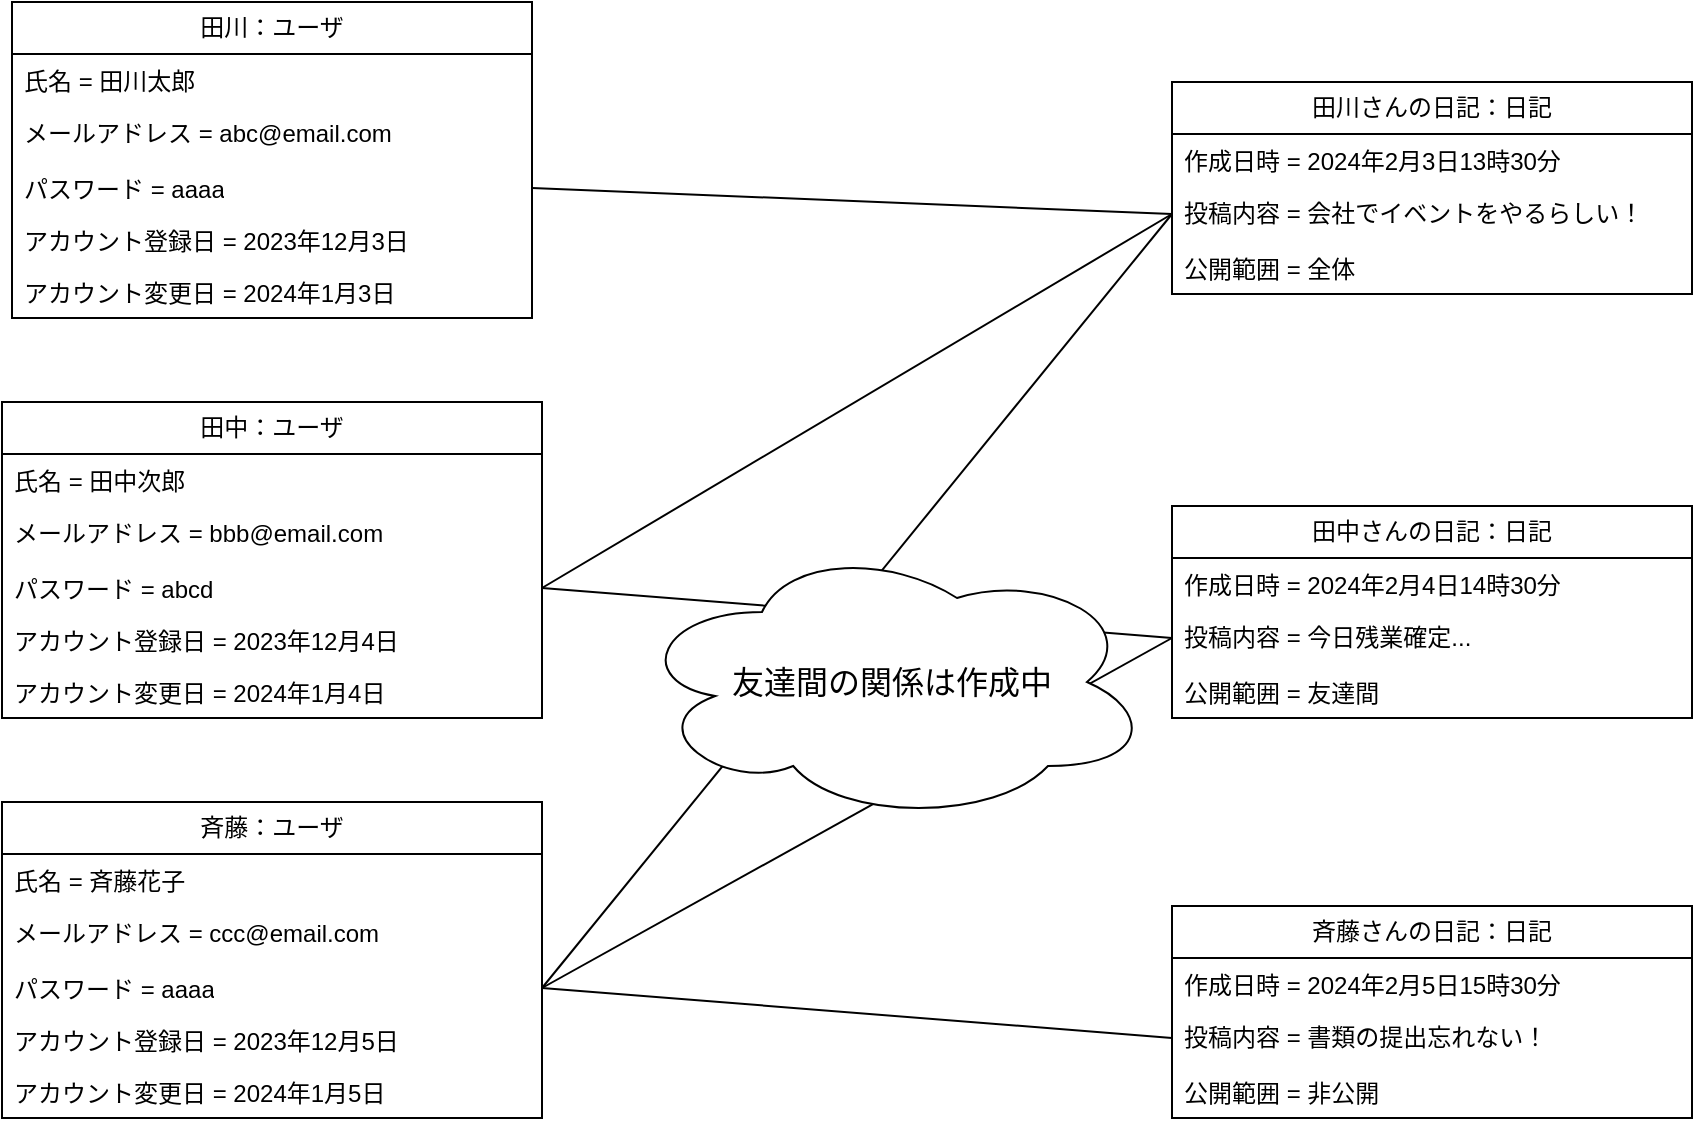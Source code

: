 <mxfile version="22.1.11" type="device">
  <diagram name="ページ1" id="riSVBeFmMrVej5-FhOZP">
    <mxGraphModel dx="1089" dy="1117" grid="1" gridSize="10" guides="1" tooltips="1" connect="1" arrows="1" fold="1" page="0" pageScale="1" pageWidth="827" pageHeight="1169" math="0" shadow="0">
      <root>
        <mxCell id="0" />
        <mxCell id="1" parent="0" />
        <mxCell id="CRwQtwmsNH5E5zE7e5ZG-1" value="田川：ユーザ" style="swimlane;fontStyle=0;childLayout=stackLayout;horizontal=1;startSize=26;fillColor=none;horizontalStack=0;resizeParent=1;resizeParentMax=0;resizeLast=0;collapsible=1;marginBottom=0;whiteSpace=wrap;html=1;" parent="1" vertex="1">
          <mxGeometry x="-100" y="-240" width="260" height="158" as="geometry" />
        </mxCell>
        <mxCell id="CRwQtwmsNH5E5zE7e5ZG-2" value="氏名 = 田川太郎" style="text;strokeColor=none;fillColor=none;align=left;verticalAlign=top;spacingLeft=4;spacingRight=4;overflow=hidden;rotatable=0;points=[[0,0.5],[1,0.5]];portConstraint=eastwest;whiteSpace=wrap;html=1;" parent="CRwQtwmsNH5E5zE7e5ZG-1" vertex="1">
          <mxGeometry y="26" width="260" height="26" as="geometry" />
        </mxCell>
        <mxCell id="CRwQtwmsNH5E5zE7e5ZG-3" value="メールアドレス = abc@email.com" style="text;strokeColor=none;fillColor=none;align=left;verticalAlign=top;spacingLeft=4;spacingRight=4;overflow=hidden;rotatable=0;points=[[0,0.5],[1,0.5]];portConstraint=eastwest;whiteSpace=wrap;html=1;" parent="CRwQtwmsNH5E5zE7e5ZG-1" vertex="1">
          <mxGeometry y="52" width="260" height="28" as="geometry" />
        </mxCell>
        <mxCell id="CRwQtwmsNH5E5zE7e5ZG-4" value="パスワード = aaaa" style="text;strokeColor=none;fillColor=none;align=left;verticalAlign=top;spacingLeft=4;spacingRight=4;overflow=hidden;rotatable=0;points=[[0,0.5],[1,0.5]];portConstraint=eastwest;whiteSpace=wrap;html=1;" parent="CRwQtwmsNH5E5zE7e5ZG-1" vertex="1">
          <mxGeometry y="80" width="260" height="26" as="geometry" />
        </mxCell>
        <mxCell id="CRwQtwmsNH5E5zE7e5ZG-5" value="アカウント登録日 = 2023年12月3日" style="text;strokeColor=none;fillColor=none;align=left;verticalAlign=top;spacingLeft=4;spacingRight=4;overflow=hidden;rotatable=0;points=[[0,0.5],[1,0.5]];portConstraint=eastwest;whiteSpace=wrap;html=1;" parent="CRwQtwmsNH5E5zE7e5ZG-1" vertex="1">
          <mxGeometry y="106" width="260" height="26" as="geometry" />
        </mxCell>
        <mxCell id="CRwQtwmsNH5E5zE7e5ZG-6" value="アカウント変更日 = 2024年1月3日" style="text;strokeColor=none;fillColor=none;align=left;verticalAlign=top;spacingLeft=4;spacingRight=4;overflow=hidden;rotatable=0;points=[[0,0.5],[1,0.5]];portConstraint=eastwest;whiteSpace=wrap;html=1;" parent="CRwQtwmsNH5E5zE7e5ZG-1" vertex="1">
          <mxGeometry y="132" width="260" height="26" as="geometry" />
        </mxCell>
        <mxCell id="CRwQtwmsNH5E5zE7e5ZG-7" value="田中：ユーザ" style="swimlane;fontStyle=0;childLayout=stackLayout;horizontal=1;startSize=26;fillColor=none;horizontalStack=0;resizeParent=1;resizeParentMax=0;resizeLast=0;collapsible=1;marginBottom=0;whiteSpace=wrap;html=1;" parent="1" vertex="1">
          <mxGeometry x="-105" y="-40" width="270" height="158" as="geometry" />
        </mxCell>
        <mxCell id="CRwQtwmsNH5E5zE7e5ZG-8" value="氏名 = 田中次郎" style="text;strokeColor=none;fillColor=none;align=left;verticalAlign=top;spacingLeft=4;spacingRight=4;overflow=hidden;rotatable=0;points=[[0,0.5],[1,0.5]];portConstraint=eastwest;whiteSpace=wrap;html=1;" parent="CRwQtwmsNH5E5zE7e5ZG-7" vertex="1">
          <mxGeometry y="26" width="270" height="26" as="geometry" />
        </mxCell>
        <mxCell id="CRwQtwmsNH5E5zE7e5ZG-9" value="メールアドレス = bbb@email.com" style="text;strokeColor=none;fillColor=none;align=left;verticalAlign=top;spacingLeft=4;spacingRight=4;overflow=hidden;rotatable=0;points=[[0,0.5],[1,0.5]];portConstraint=eastwest;whiteSpace=wrap;html=1;" parent="CRwQtwmsNH5E5zE7e5ZG-7" vertex="1">
          <mxGeometry y="52" width="270" height="28" as="geometry" />
        </mxCell>
        <mxCell id="CRwQtwmsNH5E5zE7e5ZG-10" value="パスワード = abcd" style="text;strokeColor=none;fillColor=none;align=left;verticalAlign=top;spacingLeft=4;spacingRight=4;overflow=hidden;rotatable=0;points=[[0,0.5],[1,0.5]];portConstraint=eastwest;whiteSpace=wrap;html=1;" parent="CRwQtwmsNH5E5zE7e5ZG-7" vertex="1">
          <mxGeometry y="80" width="270" height="26" as="geometry" />
        </mxCell>
        <mxCell id="CRwQtwmsNH5E5zE7e5ZG-11" value="アカウント登録日 = 2023年12月4日" style="text;strokeColor=none;fillColor=none;align=left;verticalAlign=top;spacingLeft=4;spacingRight=4;overflow=hidden;rotatable=0;points=[[0,0.5],[1,0.5]];portConstraint=eastwest;whiteSpace=wrap;html=1;" parent="CRwQtwmsNH5E5zE7e5ZG-7" vertex="1">
          <mxGeometry y="106" width="270" height="26" as="geometry" />
        </mxCell>
        <mxCell id="CRwQtwmsNH5E5zE7e5ZG-12" value="アカウント変更日 = 2024年1月4日" style="text;strokeColor=none;fillColor=none;align=left;verticalAlign=top;spacingLeft=4;spacingRight=4;overflow=hidden;rotatable=0;points=[[0,0.5],[1,0.5]];portConstraint=eastwest;whiteSpace=wrap;html=1;" parent="CRwQtwmsNH5E5zE7e5ZG-7" vertex="1">
          <mxGeometry y="132" width="270" height="26" as="geometry" />
        </mxCell>
        <mxCell id="CRwQtwmsNH5E5zE7e5ZG-13" value="斉藤：ユーザ" style="swimlane;fontStyle=0;childLayout=stackLayout;horizontal=1;startSize=26;fillColor=none;horizontalStack=0;resizeParent=1;resizeParentMax=0;resizeLast=0;collapsible=1;marginBottom=0;whiteSpace=wrap;html=1;" parent="1" vertex="1">
          <mxGeometry x="-105" y="160" width="270" height="158" as="geometry" />
        </mxCell>
        <mxCell id="CRwQtwmsNH5E5zE7e5ZG-14" value="氏名 = 斉藤花子" style="text;strokeColor=none;fillColor=none;align=left;verticalAlign=top;spacingLeft=4;spacingRight=4;overflow=hidden;rotatable=0;points=[[0,0.5],[1,0.5]];portConstraint=eastwest;whiteSpace=wrap;html=1;" parent="CRwQtwmsNH5E5zE7e5ZG-13" vertex="1">
          <mxGeometry y="26" width="270" height="26" as="geometry" />
        </mxCell>
        <mxCell id="CRwQtwmsNH5E5zE7e5ZG-15" value="メールアドレス = ccc@email.com" style="text;strokeColor=none;fillColor=none;align=left;verticalAlign=top;spacingLeft=4;spacingRight=4;overflow=hidden;rotatable=0;points=[[0,0.5],[1,0.5]];portConstraint=eastwest;whiteSpace=wrap;html=1;" parent="CRwQtwmsNH5E5zE7e5ZG-13" vertex="1">
          <mxGeometry y="52" width="270" height="28" as="geometry" />
        </mxCell>
        <mxCell id="CRwQtwmsNH5E5zE7e5ZG-16" value="パスワード = aaaa" style="text;strokeColor=none;fillColor=none;align=left;verticalAlign=top;spacingLeft=4;spacingRight=4;overflow=hidden;rotatable=0;points=[[0,0.5],[1,0.5]];portConstraint=eastwest;whiteSpace=wrap;html=1;" parent="CRwQtwmsNH5E5zE7e5ZG-13" vertex="1">
          <mxGeometry y="80" width="270" height="26" as="geometry" />
        </mxCell>
        <mxCell id="CRwQtwmsNH5E5zE7e5ZG-17" value="アカウント登録日 = 2023年12月5日" style="text;strokeColor=none;fillColor=none;align=left;verticalAlign=top;spacingLeft=4;spacingRight=4;overflow=hidden;rotatable=0;points=[[0,0.5],[1,0.5]];portConstraint=eastwest;whiteSpace=wrap;html=1;" parent="CRwQtwmsNH5E5zE7e5ZG-13" vertex="1">
          <mxGeometry y="106" width="270" height="26" as="geometry" />
        </mxCell>
        <mxCell id="CRwQtwmsNH5E5zE7e5ZG-18" value="アカウント変更日 = 2024年1月5日" style="text;strokeColor=none;fillColor=none;align=left;verticalAlign=top;spacingLeft=4;spacingRight=4;overflow=hidden;rotatable=0;points=[[0,0.5],[1,0.5]];portConstraint=eastwest;whiteSpace=wrap;html=1;" parent="CRwQtwmsNH5E5zE7e5ZG-13" vertex="1">
          <mxGeometry y="132" width="270" height="26" as="geometry" />
        </mxCell>
        <mxCell id="Rn3ytvov92WmOWu4cLF2-1" value="田川さんの日記：日記" style="swimlane;fontStyle=0;childLayout=stackLayout;horizontal=1;startSize=26;fillColor=none;horizontalStack=0;resizeParent=1;resizeParentMax=0;resizeLast=0;collapsible=1;marginBottom=0;whiteSpace=wrap;html=1;" parent="1" vertex="1">
          <mxGeometry x="480" y="-200" width="260" height="106" as="geometry" />
        </mxCell>
        <mxCell id="Rn3ytvov92WmOWu4cLF2-2" value="作成日時 =&amp;nbsp;2024年2月3日13時30分" style="text;strokeColor=none;fillColor=none;align=left;verticalAlign=top;spacingLeft=4;spacingRight=4;overflow=hidden;rotatable=0;points=[[0,0.5],[1,0.5]];portConstraint=eastwest;whiteSpace=wrap;html=1;" parent="Rn3ytvov92WmOWu4cLF2-1" vertex="1">
          <mxGeometry y="26" width="260" height="26" as="geometry" />
        </mxCell>
        <mxCell id="Rn3ytvov92WmOWu4cLF2-3" value="投稿内容 =&amp;nbsp;会社でイベントをやるらしい！" style="text;strokeColor=none;fillColor=none;align=left;verticalAlign=top;spacingLeft=4;spacingRight=4;overflow=hidden;rotatable=0;points=[[0,0.5],[1,0.5]];portConstraint=eastwest;whiteSpace=wrap;html=1;" parent="Rn3ytvov92WmOWu4cLF2-1" vertex="1">
          <mxGeometry y="52" width="260" height="28" as="geometry" />
        </mxCell>
        <mxCell id="Rn3ytvov92WmOWu4cLF2-4" value="公開範囲 = 全体" style="text;strokeColor=none;fillColor=none;align=left;verticalAlign=top;spacingLeft=4;spacingRight=4;overflow=hidden;rotatable=0;points=[[0,0.5],[1,0.5]];portConstraint=eastwest;whiteSpace=wrap;html=1;" parent="Rn3ytvov92WmOWu4cLF2-1" vertex="1">
          <mxGeometry y="80" width="260" height="26" as="geometry" />
        </mxCell>
        <mxCell id="Rn3ytvov92WmOWu4cLF2-7" value="田中さんの日記：日記" style="swimlane;fontStyle=0;childLayout=stackLayout;horizontal=1;startSize=26;fillColor=none;horizontalStack=0;resizeParent=1;resizeParentMax=0;resizeLast=0;collapsible=1;marginBottom=0;whiteSpace=wrap;html=1;" parent="1" vertex="1">
          <mxGeometry x="480" y="12" width="260" height="106" as="geometry" />
        </mxCell>
        <mxCell id="Rn3ytvov92WmOWu4cLF2-8" value="作成日時 =&amp;nbsp;2024年2月4日14時30分" style="text;strokeColor=none;fillColor=none;align=left;verticalAlign=top;spacingLeft=4;spacingRight=4;overflow=hidden;rotatable=0;points=[[0,0.5],[1,0.5]];portConstraint=eastwest;whiteSpace=wrap;html=1;" parent="Rn3ytvov92WmOWu4cLF2-7" vertex="1">
          <mxGeometry y="26" width="260" height="26" as="geometry" />
        </mxCell>
        <mxCell id="Rn3ytvov92WmOWu4cLF2-9" value="投稿内容 =&amp;nbsp;今日残業確定..." style="text;strokeColor=none;fillColor=none;align=left;verticalAlign=top;spacingLeft=4;spacingRight=4;overflow=hidden;rotatable=0;points=[[0,0.5],[1,0.5]];portConstraint=eastwest;whiteSpace=wrap;html=1;" parent="Rn3ytvov92WmOWu4cLF2-7" vertex="1">
          <mxGeometry y="52" width="260" height="28" as="geometry" />
        </mxCell>
        <mxCell id="Rn3ytvov92WmOWu4cLF2-10" value="公開範囲 = 友達間" style="text;strokeColor=none;fillColor=none;align=left;verticalAlign=top;spacingLeft=4;spacingRight=4;overflow=hidden;rotatable=0;points=[[0,0.5],[1,0.5]];portConstraint=eastwest;whiteSpace=wrap;html=1;" parent="Rn3ytvov92WmOWu4cLF2-7" vertex="1">
          <mxGeometry y="80" width="260" height="26" as="geometry" />
        </mxCell>
        <mxCell id="Rn3ytvov92WmOWu4cLF2-11" value="斉藤さんの日記：日記" style="swimlane;fontStyle=0;childLayout=stackLayout;horizontal=1;startSize=26;fillColor=none;horizontalStack=0;resizeParent=1;resizeParentMax=0;resizeLast=0;collapsible=1;marginBottom=0;whiteSpace=wrap;html=1;" parent="1" vertex="1">
          <mxGeometry x="480" y="212" width="260" height="106" as="geometry" />
        </mxCell>
        <mxCell id="Rn3ytvov92WmOWu4cLF2-12" value="作成日時 =&amp;nbsp;2024年2月5日15時30分" style="text;strokeColor=none;fillColor=none;align=left;verticalAlign=top;spacingLeft=4;spacingRight=4;overflow=hidden;rotatable=0;points=[[0,0.5],[1,0.5]];portConstraint=eastwest;whiteSpace=wrap;html=1;" parent="Rn3ytvov92WmOWu4cLF2-11" vertex="1">
          <mxGeometry y="26" width="260" height="26" as="geometry" />
        </mxCell>
        <mxCell id="Rn3ytvov92WmOWu4cLF2-13" value="投稿内容 =&amp;nbsp;書類の提出忘れない！" style="text;strokeColor=none;fillColor=none;align=left;verticalAlign=top;spacingLeft=4;spacingRight=4;overflow=hidden;rotatable=0;points=[[0,0.5],[1,0.5]];portConstraint=eastwest;whiteSpace=wrap;html=1;" parent="Rn3ytvov92WmOWu4cLF2-11" vertex="1">
          <mxGeometry y="52" width="260" height="28" as="geometry" />
        </mxCell>
        <mxCell id="Rn3ytvov92WmOWu4cLF2-14" value="公開範囲 = 非公開" style="text;strokeColor=none;fillColor=none;align=left;verticalAlign=top;spacingLeft=4;spacingRight=4;overflow=hidden;rotatable=0;points=[[0,0.5],[1,0.5]];portConstraint=eastwest;whiteSpace=wrap;html=1;" parent="Rn3ytvov92WmOWu4cLF2-11" vertex="1">
          <mxGeometry y="80" width="260" height="26" as="geometry" />
        </mxCell>
        <mxCell id="Rn3ytvov92WmOWu4cLF2-16" style="edgeStyle=none;curved=1;rounded=0;orthogonalLoop=1;jettySize=auto;html=1;exitX=0;exitY=0.5;exitDx=0;exitDy=0;entryX=1;entryY=0.5;entryDx=0;entryDy=0;fontSize=12;endArrow=none;endFill=0;" parent="1" source="Rn3ytvov92WmOWu4cLF2-13" target="CRwQtwmsNH5E5zE7e5ZG-16" edge="1">
          <mxGeometry relative="1" as="geometry" />
        </mxCell>
        <mxCell id="Rn3ytvov92WmOWu4cLF2-17" style="edgeStyle=none;curved=1;rounded=0;orthogonalLoop=1;jettySize=auto;html=1;exitX=0;exitY=0.5;exitDx=0;exitDy=0;entryX=1;entryY=0.5;entryDx=0;entryDy=0;fontSize=12;startSize=8;endSize=8;endArrow=none;endFill=0;" parent="1" source="Rn3ytvov92WmOWu4cLF2-3" target="CRwQtwmsNH5E5zE7e5ZG-4" edge="1">
          <mxGeometry relative="1" as="geometry" />
        </mxCell>
        <mxCell id="Rn3ytvov92WmOWu4cLF2-18" style="edgeStyle=none;curved=1;rounded=0;orthogonalLoop=1;jettySize=auto;html=1;exitX=0;exitY=0.5;exitDx=0;exitDy=0;entryX=1;entryY=0.5;entryDx=0;entryDy=0;fontSize=12;startSize=8;endSize=8;endArrow=none;endFill=0;" parent="1" source="Rn3ytvov92WmOWu4cLF2-3" target="CRwQtwmsNH5E5zE7e5ZG-10" edge="1">
          <mxGeometry relative="1" as="geometry" />
        </mxCell>
        <mxCell id="Rn3ytvov92WmOWu4cLF2-19" style="edgeStyle=none;curved=1;rounded=0;orthogonalLoop=1;jettySize=auto;html=1;exitX=0;exitY=0.5;exitDx=0;exitDy=0;entryX=1;entryY=0.5;entryDx=0;entryDy=0;fontSize=12;startSize=8;endSize=8;endArrow=none;endFill=0;" parent="1" source="Rn3ytvov92WmOWu4cLF2-3" target="CRwQtwmsNH5E5zE7e5ZG-16" edge="1">
          <mxGeometry relative="1" as="geometry" />
        </mxCell>
        <mxCell id="Rn3ytvov92WmOWu4cLF2-20" value="" style="endArrow=none;html=1;rounded=0;fontSize=12;startSize=8;endSize=8;curved=1;entryX=1;entryY=0.5;entryDx=0;entryDy=0;exitX=0;exitY=0.5;exitDx=0;exitDy=0;" parent="1" source="Rn3ytvov92WmOWu4cLF2-9" target="CRwQtwmsNH5E5zE7e5ZG-10" edge="1">
          <mxGeometry width="50" height="50" relative="1" as="geometry">
            <mxPoint x="350" y="10" as="sourcePoint" />
            <mxPoint x="400" y="-40" as="targetPoint" />
          </mxGeometry>
        </mxCell>
        <mxCell id="Rn3ytvov92WmOWu4cLF2-21" style="edgeStyle=none;curved=1;rounded=0;orthogonalLoop=1;jettySize=auto;html=1;exitX=0;exitY=0.5;exitDx=0;exitDy=0;entryX=1;entryY=0.5;entryDx=0;entryDy=0;fontSize=12;startSize=8;endSize=8;endArrow=none;endFill=0;" parent="1" source="Rn3ytvov92WmOWu4cLF2-9" target="CRwQtwmsNH5E5zE7e5ZG-16" edge="1">
          <mxGeometry relative="1" as="geometry" />
        </mxCell>
        <mxCell id="TEo299oXFAsHkC7EGeOP-2" value="友達間の関係は作成中" style="ellipse;shape=cloud;whiteSpace=wrap;html=1;fontSize=16;" vertex="1" parent="1">
          <mxGeometry x="210" y="30" width="260" height="140" as="geometry" />
        </mxCell>
      </root>
    </mxGraphModel>
  </diagram>
</mxfile>
